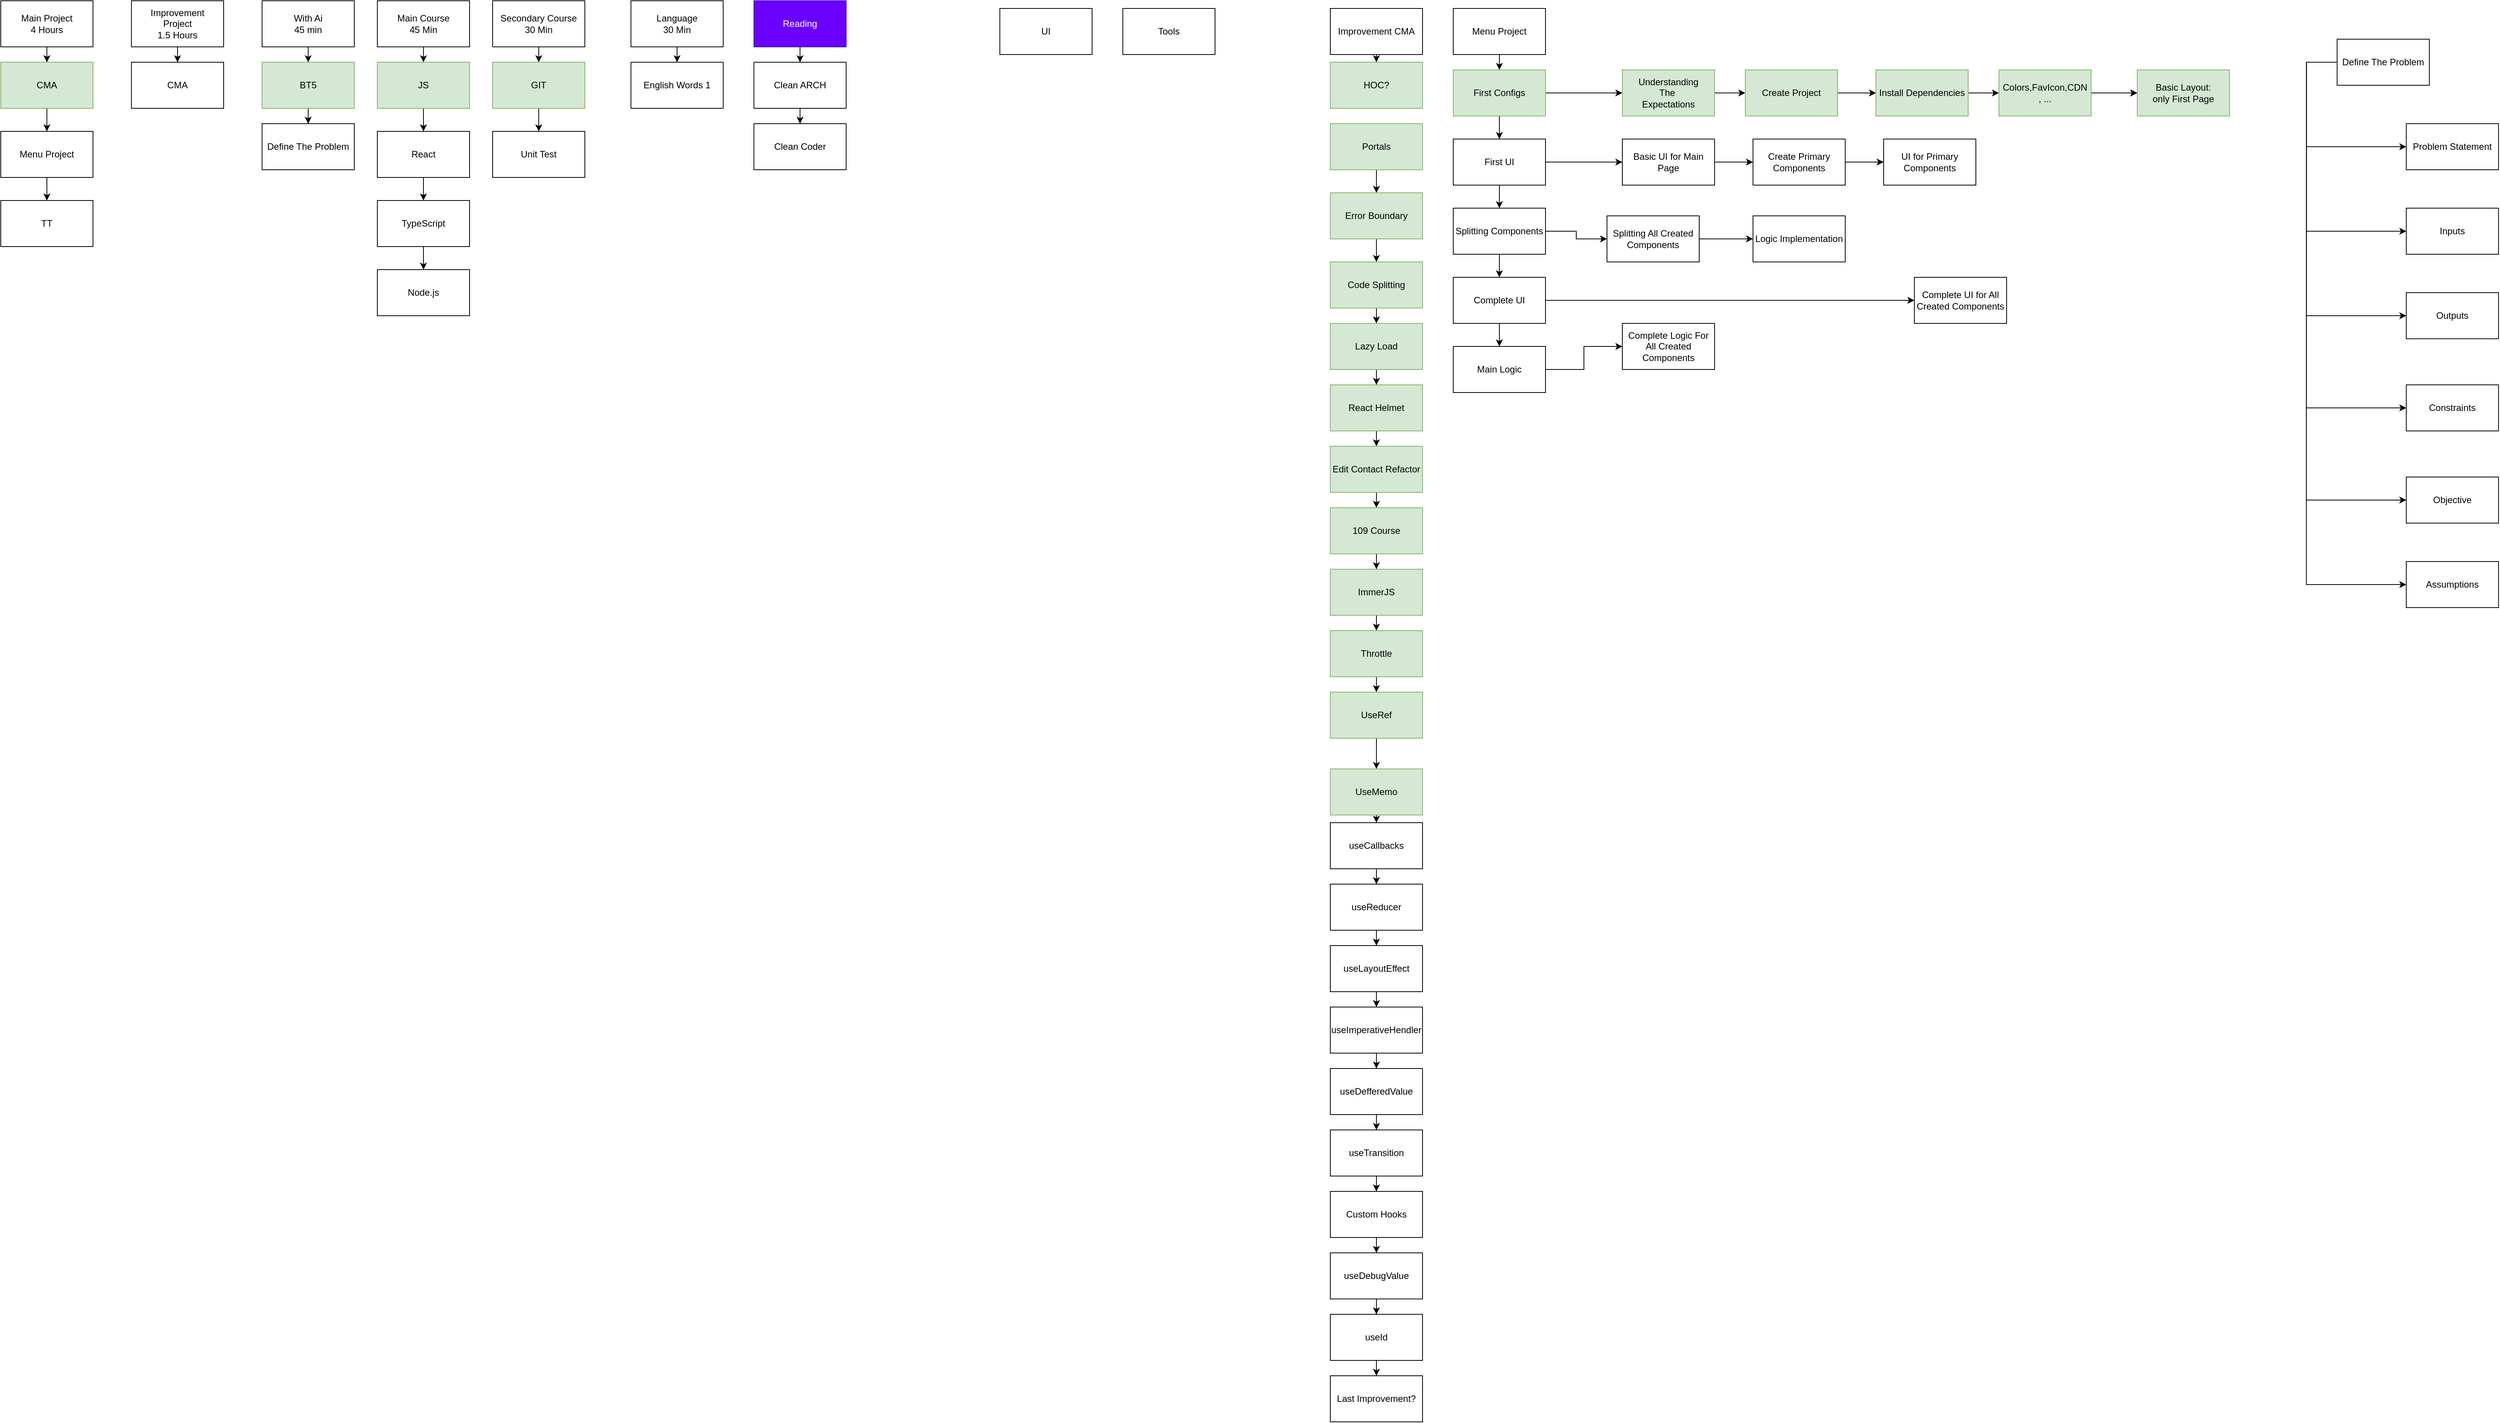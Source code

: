 <mxfile version="24.6.2" type="github">
  <diagram name="Page-1" id="LG2aejodbbx1wu4bJTzq">
    <mxGraphModel dx="1925" dy="521" grid="1" gridSize="10" guides="1" tooltips="1" connect="1" arrows="1" fold="1" page="1" pageScale="1" pageWidth="850" pageHeight="1100" math="0" shadow="0">
      <root>
        <mxCell id="0" />
        <mxCell id="1" parent="0" />
        <mxCell id="z8JezbtAQ2rlnTOmX2S_-20" style="edgeStyle=orthogonalEdgeStyle;rounded=0;orthogonalLoop=1;jettySize=auto;html=1;" parent="1" source="z8JezbtAQ2rlnTOmX2S_-1" target="z8JezbtAQ2rlnTOmX2S_-21" edge="1">
          <mxGeometry relative="1" as="geometry">
            <mxPoint x="-100" y="120" as="targetPoint" />
          </mxGeometry>
        </mxCell>
        <mxCell id="z8JezbtAQ2rlnTOmX2S_-1" value="Secondary Course&lt;div&gt;30 Min&lt;/div&gt;" style="rounded=0;whiteSpace=wrap;html=1;" parent="1" vertex="1">
          <mxGeometry x="-160" y="40" width="120" height="60" as="geometry" />
        </mxCell>
        <mxCell id="z8JezbtAQ2rlnTOmX2S_-16" style="edgeStyle=orthogonalEdgeStyle;rounded=0;orthogonalLoop=1;jettySize=auto;html=1;" parent="1" source="z8JezbtAQ2rlnTOmX2S_-2" target="z8JezbtAQ2rlnTOmX2S_-17" edge="1">
          <mxGeometry relative="1" as="geometry">
            <mxPoint x="-740" y="130" as="targetPoint" />
          </mxGeometry>
        </mxCell>
        <mxCell id="z8JezbtAQ2rlnTOmX2S_-2" value="Main Project&lt;div&gt;4 Hours&lt;/div&gt;" style="rounded=0;whiteSpace=wrap;html=1;" parent="1" vertex="1">
          <mxGeometry x="-800" y="40" width="120" height="60" as="geometry" />
        </mxCell>
        <mxCell id="z8JezbtAQ2rlnTOmX2S_-10" style="edgeStyle=orthogonalEdgeStyle;rounded=0;orthogonalLoop=1;jettySize=auto;html=1;" parent="1" source="z8JezbtAQ2rlnTOmX2S_-3" target="z8JezbtAQ2rlnTOmX2S_-11" edge="1">
          <mxGeometry relative="1" as="geometry">
            <mxPoint x="-250" y="130" as="targetPoint" />
          </mxGeometry>
        </mxCell>
        <mxCell id="z8JezbtAQ2rlnTOmX2S_-3" value="Main Course&lt;div&gt;45 Min&lt;/div&gt;" style="rounded=0;whiteSpace=wrap;html=1;" parent="1" vertex="1">
          <mxGeometry x="-310" y="40" width="120" height="60" as="geometry" />
        </mxCell>
        <mxCell id="z8JezbtAQ2rlnTOmX2S_-24" style="edgeStyle=orthogonalEdgeStyle;rounded=0;orthogonalLoop=1;jettySize=auto;html=1;" parent="1" source="z8JezbtAQ2rlnTOmX2S_-4" target="z8JezbtAQ2rlnTOmX2S_-25" edge="1">
          <mxGeometry relative="1" as="geometry">
            <mxPoint x="-570" y="130" as="targetPoint" />
          </mxGeometry>
        </mxCell>
        <mxCell id="z8JezbtAQ2rlnTOmX2S_-4" value="Improvement&lt;div&gt;Project&lt;/div&gt;&lt;div&gt;1.5 Hours&lt;/div&gt;" style="rounded=0;whiteSpace=wrap;html=1;" parent="1" vertex="1">
          <mxGeometry x="-630" y="40" width="120" height="60" as="geometry" />
        </mxCell>
        <mxCell id="z8JezbtAQ2rlnTOmX2S_-5" value="UI" style="rounded=0;whiteSpace=wrap;html=1;" parent="1" vertex="1">
          <mxGeometry x="500" y="50" width="120" height="60" as="geometry" />
        </mxCell>
        <mxCell id="z8JezbtAQ2rlnTOmX2S_-6" value="Tools" style="rounded=0;whiteSpace=wrap;html=1;" parent="1" vertex="1">
          <mxGeometry x="660" y="50" width="120" height="60" as="geometry" />
        </mxCell>
        <mxCell id="z8JezbtAQ2rlnTOmX2S_-30" style="edgeStyle=orthogonalEdgeStyle;rounded=0;orthogonalLoop=1;jettySize=auto;html=1;" parent="1" source="z8JezbtAQ2rlnTOmX2S_-7" target="z8JezbtAQ2rlnTOmX2S_-31" edge="1">
          <mxGeometry relative="1" as="geometry">
            <mxPoint x="-400" y="130" as="targetPoint" />
          </mxGeometry>
        </mxCell>
        <mxCell id="z8JezbtAQ2rlnTOmX2S_-7" value="With Ai&lt;div&gt;45 min&lt;/div&gt;" style="rounded=0;whiteSpace=wrap;html=1;" parent="1" vertex="1">
          <mxGeometry x="-460" y="40" width="120" height="60" as="geometry" />
        </mxCell>
        <mxCell id="z8JezbtAQ2rlnTOmX2S_-26" style="edgeStyle=orthogonalEdgeStyle;rounded=0;orthogonalLoop=1;jettySize=auto;html=1;" parent="1" source="z8JezbtAQ2rlnTOmX2S_-8" target="z8JezbtAQ2rlnTOmX2S_-27" edge="1">
          <mxGeometry relative="1" as="geometry">
            <mxPoint x="240" y="130" as="targetPoint" />
          </mxGeometry>
        </mxCell>
        <mxCell id="z8JezbtAQ2rlnTOmX2S_-8" value="Reading" style="rounded=0;whiteSpace=wrap;html=1;fillColor=#6a00ff;fontColor=#ffffff;strokeColor=#3700CC;" parent="1" vertex="1">
          <mxGeometry x="180" y="40" width="120" height="60" as="geometry" />
        </mxCell>
        <mxCell id="z8JezbtAQ2rlnTOmX2S_-28" style="edgeStyle=orthogonalEdgeStyle;rounded=0;orthogonalLoop=1;jettySize=auto;html=1;" parent="1" source="z8JezbtAQ2rlnTOmX2S_-9" target="z8JezbtAQ2rlnTOmX2S_-29" edge="1">
          <mxGeometry relative="1" as="geometry">
            <mxPoint x="80" y="130" as="targetPoint" />
          </mxGeometry>
        </mxCell>
        <mxCell id="z8JezbtAQ2rlnTOmX2S_-9" value="Language&lt;div&gt;30 Min&lt;/div&gt;" style="rounded=0;whiteSpace=wrap;html=1;" parent="1" vertex="1">
          <mxGeometry x="20" y="40" width="120" height="60" as="geometry" />
        </mxCell>
        <mxCell id="z8JezbtAQ2rlnTOmX2S_-14" style="edgeStyle=orthogonalEdgeStyle;rounded=0;orthogonalLoop=1;jettySize=auto;html=1;" parent="1" source="z8JezbtAQ2rlnTOmX2S_-11" target="z8JezbtAQ2rlnTOmX2S_-15" edge="1">
          <mxGeometry relative="1" as="geometry">
            <mxPoint x="-250" y="220" as="targetPoint" />
          </mxGeometry>
        </mxCell>
        <mxCell id="z8JezbtAQ2rlnTOmX2S_-11" value="JS" style="rounded=0;whiteSpace=wrap;html=1;fillColor=#d5e8d4;strokeColor=#82b366;" parent="1" vertex="1">
          <mxGeometry x="-310" y="120" width="120" height="60" as="geometry" />
        </mxCell>
        <mxCell id="KyUrAidOEwDMEyV5-HBK-1" style="edgeStyle=orthogonalEdgeStyle;rounded=0;orthogonalLoop=1;jettySize=auto;html=1;" parent="1" source="z8JezbtAQ2rlnTOmX2S_-15" target="KyUrAidOEwDMEyV5-HBK-2" edge="1">
          <mxGeometry relative="1" as="geometry">
            <mxPoint x="-250" y="300" as="targetPoint" />
          </mxGeometry>
        </mxCell>
        <mxCell id="z8JezbtAQ2rlnTOmX2S_-15" value="React" style="rounded=0;whiteSpace=wrap;html=1;" parent="1" vertex="1">
          <mxGeometry x="-310" y="210" width="120" height="60" as="geometry" />
        </mxCell>
        <mxCell id="z8JezbtAQ2rlnTOmX2S_-18" style="edgeStyle=orthogonalEdgeStyle;rounded=0;orthogonalLoop=1;jettySize=auto;html=1;" parent="1" source="z8JezbtAQ2rlnTOmX2S_-17" target="z8JezbtAQ2rlnTOmX2S_-19" edge="1">
          <mxGeometry relative="1" as="geometry">
            <mxPoint x="-740" y="210" as="targetPoint" />
          </mxGeometry>
        </mxCell>
        <mxCell id="z8JezbtAQ2rlnTOmX2S_-17" value="CMA" style="rounded=0;whiteSpace=wrap;html=1;fillColor=#d5e8d4;strokeColor=#82b366;" parent="1" vertex="1">
          <mxGeometry x="-800" y="120" width="120" height="60" as="geometry" />
        </mxCell>
        <mxCell id="z8JezbtAQ2rlnTOmX2S_-36" style="edgeStyle=orthogonalEdgeStyle;rounded=0;orthogonalLoop=1;jettySize=auto;html=1;" parent="1" source="z8JezbtAQ2rlnTOmX2S_-19" target="z8JezbtAQ2rlnTOmX2S_-37" edge="1">
          <mxGeometry relative="1" as="geometry">
            <mxPoint x="-740" y="310" as="targetPoint" />
          </mxGeometry>
        </mxCell>
        <mxCell id="z8JezbtAQ2rlnTOmX2S_-19" value="Menu Project" style="rounded=0;whiteSpace=wrap;html=1;" parent="1" vertex="1">
          <mxGeometry x="-800" y="210" width="120" height="60" as="geometry" />
        </mxCell>
        <mxCell id="z8JezbtAQ2rlnTOmX2S_-22" style="edgeStyle=orthogonalEdgeStyle;rounded=0;orthogonalLoop=1;jettySize=auto;html=1;" parent="1" source="z8JezbtAQ2rlnTOmX2S_-21" target="z8JezbtAQ2rlnTOmX2S_-23" edge="1">
          <mxGeometry relative="1" as="geometry">
            <mxPoint x="-100" y="210" as="targetPoint" />
          </mxGeometry>
        </mxCell>
        <mxCell id="z8JezbtAQ2rlnTOmX2S_-21" value="GIT" style="rounded=0;whiteSpace=wrap;html=1;fillColor=#d5e8d4;strokeColor=#82b366;" parent="1" vertex="1">
          <mxGeometry x="-160" y="120" width="120" height="60" as="geometry" />
        </mxCell>
        <mxCell id="z8JezbtAQ2rlnTOmX2S_-23" value="Unit Test" style="rounded=0;whiteSpace=wrap;html=1;" parent="1" vertex="1">
          <mxGeometry x="-160" y="210" width="120" height="60" as="geometry" />
        </mxCell>
        <mxCell id="z8JezbtAQ2rlnTOmX2S_-25" value="CMA" style="rounded=0;whiteSpace=wrap;html=1;" parent="1" vertex="1">
          <mxGeometry x="-630" y="120" width="120" height="60" as="geometry" />
        </mxCell>
        <mxCell id="z8JezbtAQ2rlnTOmX2S_-34" style="edgeStyle=orthogonalEdgeStyle;rounded=0;orthogonalLoop=1;jettySize=auto;html=1;" parent="1" source="z8JezbtAQ2rlnTOmX2S_-27" target="z8JezbtAQ2rlnTOmX2S_-35" edge="1">
          <mxGeometry relative="1" as="geometry">
            <mxPoint x="240" y="210" as="targetPoint" />
          </mxGeometry>
        </mxCell>
        <mxCell id="z8JezbtAQ2rlnTOmX2S_-27" value="Clean ARCH" style="rounded=0;whiteSpace=wrap;html=1;" parent="1" vertex="1">
          <mxGeometry x="180" y="120" width="120" height="60" as="geometry" />
        </mxCell>
        <mxCell id="z8JezbtAQ2rlnTOmX2S_-29" value="English Words 1" style="rounded=0;whiteSpace=wrap;html=1;" parent="1" vertex="1">
          <mxGeometry x="20" y="120" width="120" height="60" as="geometry" />
        </mxCell>
        <mxCell id="z8JezbtAQ2rlnTOmX2S_-32" style="edgeStyle=orthogonalEdgeStyle;rounded=0;orthogonalLoop=1;jettySize=auto;html=1;" parent="1" source="z8JezbtAQ2rlnTOmX2S_-31" target="z8JezbtAQ2rlnTOmX2S_-33" edge="1">
          <mxGeometry relative="1" as="geometry">
            <mxPoint x="-400" y="210" as="targetPoint" />
          </mxGeometry>
        </mxCell>
        <mxCell id="z8JezbtAQ2rlnTOmX2S_-31" value="BT5" style="rounded=0;whiteSpace=wrap;html=1;fillColor=#d5e8d4;strokeColor=#82b366;" parent="1" vertex="1">
          <mxGeometry x="-460" y="120" width="120" height="60" as="geometry" />
        </mxCell>
        <mxCell id="z8JezbtAQ2rlnTOmX2S_-33" value="Define The Problem" style="rounded=0;whiteSpace=wrap;html=1;" parent="1" vertex="1">
          <mxGeometry x="-460" y="200" width="120" height="60" as="geometry" />
        </mxCell>
        <mxCell id="z8JezbtAQ2rlnTOmX2S_-35" value="Clean Coder" style="rounded=0;whiteSpace=wrap;html=1;" parent="1" vertex="1">
          <mxGeometry x="180" y="200" width="120" height="60" as="geometry" />
        </mxCell>
        <mxCell id="z8JezbtAQ2rlnTOmX2S_-37" value="TT" style="rounded=0;whiteSpace=wrap;html=1;" parent="1" vertex="1">
          <mxGeometry x="-800" y="300" width="120" height="60" as="geometry" />
        </mxCell>
        <mxCell id="KyUrAidOEwDMEyV5-HBK-3" style="edgeStyle=orthogonalEdgeStyle;rounded=0;orthogonalLoop=1;jettySize=auto;html=1;" parent="1" source="KyUrAidOEwDMEyV5-HBK-2" target="KyUrAidOEwDMEyV5-HBK-4" edge="1">
          <mxGeometry relative="1" as="geometry">
            <mxPoint x="-250" y="400" as="targetPoint" />
          </mxGeometry>
        </mxCell>
        <mxCell id="KyUrAidOEwDMEyV5-HBK-2" value="TypeScript" style="rounded=0;whiteSpace=wrap;html=1;" parent="1" vertex="1">
          <mxGeometry x="-310" y="300" width="120" height="60" as="geometry" />
        </mxCell>
        <mxCell id="KyUrAidOEwDMEyV5-HBK-4" value="Node.js" style="rounded=0;whiteSpace=wrap;html=1;" parent="1" vertex="1">
          <mxGeometry x="-310" y="390" width="120" height="60" as="geometry" />
        </mxCell>
        <mxCell id="KyUrAidOEwDMEyV5-HBK-6" style="edgeStyle=orthogonalEdgeStyle;rounded=0;orthogonalLoop=1;jettySize=auto;html=1;" parent="1" source="KyUrAidOEwDMEyV5-HBK-5" target="KyUrAidOEwDMEyV5-HBK-7" edge="1">
          <mxGeometry relative="1" as="geometry">
            <mxPoint x="990" y="150" as="targetPoint" />
          </mxGeometry>
        </mxCell>
        <mxCell id="KyUrAidOEwDMEyV5-HBK-5" value="Improvement CMA" style="rounded=0;whiteSpace=wrap;html=1;" parent="1" vertex="1">
          <mxGeometry x="930" y="50" width="120" height="60" as="geometry" />
        </mxCell>
        <mxCell id="KyUrAidOEwDMEyV5-HBK-7" value="HOC?" style="rounded=0;whiteSpace=wrap;html=1;fillColor=#d5e8d4;strokeColor=#82b366;" parent="1" vertex="1">
          <mxGeometry x="930" y="120" width="120" height="60" as="geometry" />
        </mxCell>
        <mxCell id="KyUrAidOEwDMEyV5-HBK-9" style="edgeStyle=orthogonalEdgeStyle;rounded=0;orthogonalLoop=1;jettySize=auto;html=1;" parent="1" source="KyUrAidOEwDMEyV5-HBK-8" target="KyUrAidOEwDMEyV5-HBK-10" edge="1">
          <mxGeometry relative="1" as="geometry">
            <mxPoint x="990" y="290" as="targetPoint" />
          </mxGeometry>
        </mxCell>
        <mxCell id="KyUrAidOEwDMEyV5-HBK-8" value="Portals" style="rounded=0;whiteSpace=wrap;html=1;fillColor=#d5e8d4;strokeColor=#82b366;" parent="1" vertex="1">
          <mxGeometry x="930" y="200" width="120" height="60" as="geometry" />
        </mxCell>
        <mxCell id="KyUrAidOEwDMEyV5-HBK-11" style="edgeStyle=orthogonalEdgeStyle;rounded=0;orthogonalLoop=1;jettySize=auto;html=1;" parent="1" source="KyUrAidOEwDMEyV5-HBK-10" target="KyUrAidOEwDMEyV5-HBK-12" edge="1">
          <mxGeometry relative="1" as="geometry">
            <mxPoint x="990" y="380" as="targetPoint" />
          </mxGeometry>
        </mxCell>
        <mxCell id="KyUrAidOEwDMEyV5-HBK-10" value="Error Boundary" style="rounded=0;whiteSpace=wrap;html=1;fillColor=#d5e8d4;strokeColor=#82b366;" parent="1" vertex="1">
          <mxGeometry x="930" y="290" width="120" height="60" as="geometry" />
        </mxCell>
        <mxCell id="KyUrAidOEwDMEyV5-HBK-13" style="edgeStyle=orthogonalEdgeStyle;rounded=0;orthogonalLoop=1;jettySize=auto;html=1;" parent="1" source="KyUrAidOEwDMEyV5-HBK-12" target="KyUrAidOEwDMEyV5-HBK-14" edge="1">
          <mxGeometry relative="1" as="geometry">
            <mxPoint x="990" y="470" as="targetPoint" />
          </mxGeometry>
        </mxCell>
        <mxCell id="KyUrAidOEwDMEyV5-HBK-12" value="Code Splitting" style="rounded=0;whiteSpace=wrap;html=1;fillColor=#d5e8d4;strokeColor=#82b366;" parent="1" vertex="1">
          <mxGeometry x="930" y="380" width="120" height="60" as="geometry" />
        </mxCell>
        <mxCell id="KyUrAidOEwDMEyV5-HBK-15" style="edgeStyle=orthogonalEdgeStyle;rounded=0;orthogonalLoop=1;jettySize=auto;html=1;" parent="1" source="KyUrAidOEwDMEyV5-HBK-14" target="KyUrAidOEwDMEyV5-HBK-16" edge="1">
          <mxGeometry relative="1" as="geometry">
            <mxPoint x="990" y="550" as="targetPoint" />
          </mxGeometry>
        </mxCell>
        <mxCell id="KyUrAidOEwDMEyV5-HBK-14" value="Lazy Load" style="rounded=0;whiteSpace=wrap;html=1;fillColor=#d5e8d4;strokeColor=#82b366;" parent="1" vertex="1">
          <mxGeometry x="930" y="460" width="120" height="60" as="geometry" />
        </mxCell>
        <mxCell id="KyUrAidOEwDMEyV5-HBK-17" style="edgeStyle=orthogonalEdgeStyle;rounded=0;orthogonalLoop=1;jettySize=auto;html=1;" parent="1" source="KyUrAidOEwDMEyV5-HBK-16" target="KyUrAidOEwDMEyV5-HBK-18" edge="1">
          <mxGeometry relative="1" as="geometry">
            <mxPoint x="990" y="630" as="targetPoint" />
          </mxGeometry>
        </mxCell>
        <mxCell id="KyUrAidOEwDMEyV5-HBK-16" value="React Helmet" style="rounded=0;whiteSpace=wrap;html=1;fillColor=#d5e8d4;strokeColor=#82b366;" parent="1" vertex="1">
          <mxGeometry x="930" y="540" width="120" height="60" as="geometry" />
        </mxCell>
        <mxCell id="KyUrAidOEwDMEyV5-HBK-19" style="edgeStyle=orthogonalEdgeStyle;rounded=0;orthogonalLoop=1;jettySize=auto;html=1;" parent="1" source="KyUrAidOEwDMEyV5-HBK-18" target="KyUrAidOEwDMEyV5-HBK-20" edge="1">
          <mxGeometry relative="1" as="geometry">
            <mxPoint x="990" y="710" as="targetPoint" />
          </mxGeometry>
        </mxCell>
        <mxCell id="KyUrAidOEwDMEyV5-HBK-18" value="Edit Contact Refactor" style="rounded=0;whiteSpace=wrap;html=1;fillColor=#d5e8d4;strokeColor=#82b366;" parent="1" vertex="1">
          <mxGeometry x="930" y="620" width="120" height="60" as="geometry" />
        </mxCell>
        <mxCell id="KyUrAidOEwDMEyV5-HBK-21" style="edgeStyle=orthogonalEdgeStyle;rounded=0;orthogonalLoop=1;jettySize=auto;html=1;" parent="1" source="KyUrAidOEwDMEyV5-HBK-20" target="KyUrAidOEwDMEyV5-HBK-22" edge="1">
          <mxGeometry relative="1" as="geometry">
            <mxPoint x="990" y="800" as="targetPoint" />
          </mxGeometry>
        </mxCell>
        <mxCell id="KyUrAidOEwDMEyV5-HBK-20" value="109 Course" style="rounded=0;whiteSpace=wrap;html=1;fillColor=#d5e8d4;strokeColor=#82b366;" parent="1" vertex="1">
          <mxGeometry x="930" y="700" width="120" height="60" as="geometry" />
        </mxCell>
        <mxCell id="KyUrAidOEwDMEyV5-HBK-23" style="edgeStyle=orthogonalEdgeStyle;rounded=0;orthogonalLoop=1;jettySize=auto;html=1;" parent="1" source="KyUrAidOEwDMEyV5-HBK-22" target="KyUrAidOEwDMEyV5-HBK-24" edge="1">
          <mxGeometry relative="1" as="geometry">
            <mxPoint x="990" y="870" as="targetPoint" />
          </mxGeometry>
        </mxCell>
        <mxCell id="KyUrAidOEwDMEyV5-HBK-22" value="ImmerJS" style="rounded=0;whiteSpace=wrap;html=1;fillColor=#d5e8d4;strokeColor=#82b366;" parent="1" vertex="1">
          <mxGeometry x="930" y="780" width="120" height="60" as="geometry" />
        </mxCell>
        <mxCell id="KyUrAidOEwDMEyV5-HBK-25" style="edgeStyle=orthogonalEdgeStyle;rounded=0;orthogonalLoop=1;jettySize=auto;html=1;" parent="1" source="KyUrAidOEwDMEyV5-HBK-24" target="KyUrAidOEwDMEyV5-HBK-26" edge="1">
          <mxGeometry relative="1" as="geometry">
            <mxPoint x="990" y="950" as="targetPoint" />
          </mxGeometry>
        </mxCell>
        <mxCell id="KyUrAidOEwDMEyV5-HBK-24" value="Throttle" style="rounded=0;whiteSpace=wrap;html=1;fillColor=#d5e8d4;strokeColor=#82b366;" parent="1" vertex="1">
          <mxGeometry x="930" y="860" width="120" height="60" as="geometry" />
        </mxCell>
        <mxCell id="KyUrAidOEwDMEyV5-HBK-27" style="edgeStyle=orthogonalEdgeStyle;rounded=0;orthogonalLoop=1;jettySize=auto;html=1;" parent="1" source="KyUrAidOEwDMEyV5-HBK-26" target="KyUrAidOEwDMEyV5-HBK-28" edge="1">
          <mxGeometry relative="1" as="geometry">
            <mxPoint x="990" y="1040" as="targetPoint" />
          </mxGeometry>
        </mxCell>
        <mxCell id="KyUrAidOEwDMEyV5-HBK-26" value="UseRef" style="rounded=0;whiteSpace=wrap;html=1;fillColor=#d5e8d4;strokeColor=#82b366;" parent="1" vertex="1">
          <mxGeometry x="930" y="940" width="120" height="60" as="geometry" />
        </mxCell>
        <mxCell id="KyUrAidOEwDMEyV5-HBK-29" style="edgeStyle=orthogonalEdgeStyle;rounded=0;orthogonalLoop=1;jettySize=auto;html=1;" parent="1" source="KyUrAidOEwDMEyV5-HBK-28" target="KyUrAidOEwDMEyV5-HBK-30" edge="1">
          <mxGeometry relative="1" as="geometry">
            <mxPoint x="990" y="1140" as="targetPoint" />
          </mxGeometry>
        </mxCell>
        <mxCell id="KyUrAidOEwDMEyV5-HBK-28" value="UseMemo" style="rounded=0;whiteSpace=wrap;html=1;fillColor=#d5e8d4;strokeColor=#82b366;" parent="1" vertex="1">
          <mxGeometry x="930" y="1040" width="120" height="60" as="geometry" />
        </mxCell>
        <mxCell id="KyUrAidOEwDMEyV5-HBK-31" style="edgeStyle=orthogonalEdgeStyle;rounded=0;orthogonalLoop=1;jettySize=auto;html=1;" parent="1" source="KyUrAidOEwDMEyV5-HBK-30" target="KyUrAidOEwDMEyV5-HBK-32" edge="1">
          <mxGeometry relative="1" as="geometry">
            <mxPoint x="990" y="1200" as="targetPoint" />
          </mxGeometry>
        </mxCell>
        <mxCell id="KyUrAidOEwDMEyV5-HBK-30" value="useCallbacks" style="rounded=0;whiteSpace=wrap;html=1;" parent="1" vertex="1">
          <mxGeometry x="930" y="1110" width="120" height="60" as="geometry" />
        </mxCell>
        <mxCell id="KyUrAidOEwDMEyV5-HBK-33" style="edgeStyle=orthogonalEdgeStyle;rounded=0;orthogonalLoop=1;jettySize=auto;html=1;" parent="1" source="KyUrAidOEwDMEyV5-HBK-32" target="KyUrAidOEwDMEyV5-HBK-34" edge="1">
          <mxGeometry relative="1" as="geometry">
            <mxPoint x="990" y="1280" as="targetPoint" />
          </mxGeometry>
        </mxCell>
        <mxCell id="KyUrAidOEwDMEyV5-HBK-32" value="useReducer" style="rounded=0;whiteSpace=wrap;html=1;" parent="1" vertex="1">
          <mxGeometry x="930" y="1190" width="120" height="60" as="geometry" />
        </mxCell>
        <mxCell id="KyUrAidOEwDMEyV5-HBK-35" style="edgeStyle=orthogonalEdgeStyle;rounded=0;orthogonalLoop=1;jettySize=auto;html=1;" parent="1" source="KyUrAidOEwDMEyV5-HBK-34" target="KyUrAidOEwDMEyV5-HBK-36" edge="1">
          <mxGeometry relative="1" as="geometry">
            <mxPoint x="990" y="1360" as="targetPoint" />
          </mxGeometry>
        </mxCell>
        <mxCell id="KyUrAidOEwDMEyV5-HBK-34" value="useLayoutEffect" style="rounded=0;whiteSpace=wrap;html=1;" parent="1" vertex="1">
          <mxGeometry x="930" y="1270" width="120" height="60" as="geometry" />
        </mxCell>
        <mxCell id="KyUrAidOEwDMEyV5-HBK-37" style="edgeStyle=orthogonalEdgeStyle;rounded=0;orthogonalLoop=1;jettySize=auto;html=1;" parent="1" source="KyUrAidOEwDMEyV5-HBK-36" target="KyUrAidOEwDMEyV5-HBK-38" edge="1">
          <mxGeometry relative="1" as="geometry">
            <mxPoint x="990" y="1450" as="targetPoint" />
          </mxGeometry>
        </mxCell>
        <mxCell id="KyUrAidOEwDMEyV5-HBK-36" value="useImperativeHendler" style="rounded=0;whiteSpace=wrap;html=1;" parent="1" vertex="1">
          <mxGeometry x="930" y="1350" width="120" height="60" as="geometry" />
        </mxCell>
        <mxCell id="KyUrAidOEwDMEyV5-HBK-39" style="edgeStyle=orthogonalEdgeStyle;rounded=0;orthogonalLoop=1;jettySize=auto;html=1;" parent="1" source="KyUrAidOEwDMEyV5-HBK-38" target="KyUrAidOEwDMEyV5-HBK-40" edge="1">
          <mxGeometry relative="1" as="geometry">
            <mxPoint x="990" y="1530" as="targetPoint" />
          </mxGeometry>
        </mxCell>
        <mxCell id="KyUrAidOEwDMEyV5-HBK-38" value="useDefferedValue" style="rounded=0;whiteSpace=wrap;html=1;" parent="1" vertex="1">
          <mxGeometry x="930" y="1430" width="120" height="60" as="geometry" />
        </mxCell>
        <mxCell id="KyUrAidOEwDMEyV5-HBK-41" style="edgeStyle=orthogonalEdgeStyle;rounded=0;orthogonalLoop=1;jettySize=auto;html=1;" parent="1" source="KyUrAidOEwDMEyV5-HBK-40" target="KyUrAidOEwDMEyV5-HBK-42" edge="1">
          <mxGeometry relative="1" as="geometry">
            <mxPoint x="990" y="1600" as="targetPoint" />
          </mxGeometry>
        </mxCell>
        <mxCell id="KyUrAidOEwDMEyV5-HBK-40" value="useTransition" style="rounded=0;whiteSpace=wrap;html=1;" parent="1" vertex="1">
          <mxGeometry x="930" y="1510" width="120" height="60" as="geometry" />
        </mxCell>
        <mxCell id="KyUrAidOEwDMEyV5-HBK-43" style="edgeStyle=orthogonalEdgeStyle;rounded=0;orthogonalLoop=1;jettySize=auto;html=1;" parent="1" source="KyUrAidOEwDMEyV5-HBK-42" target="KyUrAidOEwDMEyV5-HBK-44" edge="1">
          <mxGeometry relative="1" as="geometry">
            <mxPoint x="990" y="1680" as="targetPoint" />
          </mxGeometry>
        </mxCell>
        <mxCell id="KyUrAidOEwDMEyV5-HBK-42" value="Custom Hooks" style="rounded=0;whiteSpace=wrap;html=1;" parent="1" vertex="1">
          <mxGeometry x="930" y="1590" width="120" height="60" as="geometry" />
        </mxCell>
        <mxCell id="KyUrAidOEwDMEyV5-HBK-45" style="edgeStyle=orthogonalEdgeStyle;rounded=0;orthogonalLoop=1;jettySize=auto;html=1;" parent="1" source="KyUrAidOEwDMEyV5-HBK-44" target="KyUrAidOEwDMEyV5-HBK-46" edge="1">
          <mxGeometry relative="1" as="geometry">
            <mxPoint x="990" y="1760" as="targetPoint" />
          </mxGeometry>
        </mxCell>
        <mxCell id="KyUrAidOEwDMEyV5-HBK-44" value="useDebugValue" style="rounded=0;whiteSpace=wrap;html=1;" parent="1" vertex="1">
          <mxGeometry x="930" y="1670" width="120" height="60" as="geometry" />
        </mxCell>
        <mxCell id="KyUrAidOEwDMEyV5-HBK-47" style="edgeStyle=orthogonalEdgeStyle;rounded=0;orthogonalLoop=1;jettySize=auto;html=1;" parent="1" source="KyUrAidOEwDMEyV5-HBK-46" target="KyUrAidOEwDMEyV5-HBK-48" edge="1">
          <mxGeometry relative="1" as="geometry">
            <mxPoint x="990" y="1840" as="targetPoint" />
          </mxGeometry>
        </mxCell>
        <mxCell id="KyUrAidOEwDMEyV5-HBK-46" value="useId" style="rounded=0;whiteSpace=wrap;html=1;" parent="1" vertex="1">
          <mxGeometry x="930" y="1750" width="120" height="60" as="geometry" />
        </mxCell>
        <mxCell id="KyUrAidOEwDMEyV5-HBK-48" value="Last Improvement?" style="rounded=0;whiteSpace=wrap;html=1;" parent="1" vertex="1">
          <mxGeometry x="930" y="1830" width="120" height="60" as="geometry" />
        </mxCell>
        <mxCell id="1rR0AmQa-GO-KA3AiBFW-1" style="edgeStyle=orthogonalEdgeStyle;rounded=0;orthogonalLoop=1;jettySize=auto;html=1;" parent="1" source="tOQx_NZllLaw5V6chD3Z-1" target="1rR0AmQa-GO-KA3AiBFW-2" edge="1">
          <mxGeometry relative="1" as="geometry">
            <mxPoint x="1150" y="140" as="targetPoint" />
          </mxGeometry>
        </mxCell>
        <mxCell id="tOQx_NZllLaw5V6chD3Z-1" value="Menu Project" style="rounded=0;whiteSpace=wrap;html=1;" parent="1" vertex="1">
          <mxGeometry x="1090" y="50" width="120" height="60" as="geometry" />
        </mxCell>
        <mxCell id="1rR0AmQa-GO-KA3AiBFW-3" style="edgeStyle=orthogonalEdgeStyle;rounded=0;orthogonalLoop=1;jettySize=auto;html=1;" parent="1" source="1rR0AmQa-GO-KA3AiBFW-2" target="1rR0AmQa-GO-KA3AiBFW-4" edge="1">
          <mxGeometry relative="1" as="geometry">
            <mxPoint x="1150" y="220" as="targetPoint" />
          </mxGeometry>
        </mxCell>
        <mxCell id="1rR0AmQa-GO-KA3AiBFW-11" style="edgeStyle=orthogonalEdgeStyle;rounded=0;orthogonalLoop=1;jettySize=auto;html=1;" parent="1" source="1rR0AmQa-GO-KA3AiBFW-2" target="1rR0AmQa-GO-KA3AiBFW-12" edge="1">
          <mxGeometry relative="1" as="geometry">
            <mxPoint x="1360" y="160" as="targetPoint" />
          </mxGeometry>
        </mxCell>
        <mxCell id="1rR0AmQa-GO-KA3AiBFW-2" value="First Configs" style="rounded=0;whiteSpace=wrap;html=1;fillColor=#d5e8d4;strokeColor=#82b366;" parent="1" vertex="1">
          <mxGeometry x="1090" y="130" width="120" height="60" as="geometry" />
        </mxCell>
        <mxCell id="1rR0AmQa-GO-KA3AiBFW-5" style="edgeStyle=orthogonalEdgeStyle;rounded=0;orthogonalLoop=1;jettySize=auto;html=1;" parent="1" source="1rR0AmQa-GO-KA3AiBFW-4" target="1rR0AmQa-GO-KA3AiBFW-6" edge="1">
          <mxGeometry relative="1" as="geometry">
            <mxPoint x="1150" y="320" as="targetPoint" />
          </mxGeometry>
        </mxCell>
        <mxCell id="1rR0AmQa-GO-KA3AiBFW-29" style="edgeStyle=orthogonalEdgeStyle;rounded=0;orthogonalLoop=1;jettySize=auto;html=1;" parent="1" source="1rR0AmQa-GO-KA3AiBFW-4" target="1rR0AmQa-GO-KA3AiBFW-17" edge="1">
          <mxGeometry relative="1" as="geometry" />
        </mxCell>
        <mxCell id="1rR0AmQa-GO-KA3AiBFW-4" value="First UI" style="rounded=0;whiteSpace=wrap;html=1;" parent="1" vertex="1">
          <mxGeometry x="1090" y="220" width="120" height="60" as="geometry" />
        </mxCell>
        <mxCell id="1rR0AmQa-GO-KA3AiBFW-7" style="edgeStyle=orthogonalEdgeStyle;rounded=0;orthogonalLoop=1;jettySize=auto;html=1;" parent="1" source="1rR0AmQa-GO-KA3AiBFW-6" target="1rR0AmQa-GO-KA3AiBFW-8" edge="1">
          <mxGeometry relative="1" as="geometry">
            <mxPoint x="1150" y="410" as="targetPoint" />
          </mxGeometry>
        </mxCell>
        <mxCell id="1rR0AmQa-GO-KA3AiBFW-64" style="edgeStyle=orthogonalEdgeStyle;rounded=0;orthogonalLoop=1;jettySize=auto;html=1;" parent="1" source="1rR0AmQa-GO-KA3AiBFW-6" target="1rR0AmQa-GO-KA3AiBFW-33" edge="1">
          <mxGeometry relative="1" as="geometry" />
        </mxCell>
        <mxCell id="1rR0AmQa-GO-KA3AiBFW-6" value="Splitting Components" style="rounded=0;whiteSpace=wrap;html=1;" parent="1" vertex="1">
          <mxGeometry x="1090" y="310" width="120" height="60" as="geometry" />
        </mxCell>
        <mxCell id="1rR0AmQa-GO-KA3AiBFW-9" style="edgeStyle=orthogonalEdgeStyle;rounded=0;orthogonalLoop=1;jettySize=auto;html=1;" parent="1" source="1rR0AmQa-GO-KA3AiBFW-8" target="1rR0AmQa-GO-KA3AiBFW-10" edge="1">
          <mxGeometry relative="1" as="geometry">
            <mxPoint x="1150" y="490" as="targetPoint" />
          </mxGeometry>
        </mxCell>
        <mxCell id="1rR0AmQa-GO-KA3AiBFW-66" style="edgeStyle=orthogonalEdgeStyle;rounded=0;orthogonalLoop=1;jettySize=auto;html=1;" parent="1" source="1rR0AmQa-GO-KA3AiBFW-8" target="1rR0AmQa-GO-KA3AiBFW-67" edge="1">
          <mxGeometry relative="1" as="geometry">
            <mxPoint x="1320" y="430" as="targetPoint" />
          </mxGeometry>
        </mxCell>
        <mxCell id="1rR0AmQa-GO-KA3AiBFW-8" value="Complete UI" style="rounded=0;whiteSpace=wrap;html=1;" parent="1" vertex="1">
          <mxGeometry x="1090" y="400" width="120" height="60" as="geometry" />
        </mxCell>
        <mxCell id="1rR0AmQa-GO-KA3AiBFW-68" style="edgeStyle=orthogonalEdgeStyle;rounded=0;orthogonalLoop=1;jettySize=auto;html=1;" parent="1" source="1rR0AmQa-GO-KA3AiBFW-10" target="1rR0AmQa-GO-KA3AiBFW-69" edge="1">
          <mxGeometry relative="1" as="geometry">
            <mxPoint x="1290" y="520" as="targetPoint" />
          </mxGeometry>
        </mxCell>
        <mxCell id="1rR0AmQa-GO-KA3AiBFW-10" value="Main Logic" style="rounded=0;whiteSpace=wrap;html=1;" parent="1" vertex="1">
          <mxGeometry x="1090" y="490" width="120" height="60" as="geometry" />
        </mxCell>
        <mxCell id="1rR0AmQa-GO-KA3AiBFW-20" style="edgeStyle=orthogonalEdgeStyle;rounded=0;orthogonalLoop=1;jettySize=auto;html=1;" parent="1" source="1rR0AmQa-GO-KA3AiBFW-12" edge="1">
          <mxGeometry relative="1" as="geometry">
            <mxPoint x="1470" y="160" as="targetPoint" />
          </mxGeometry>
        </mxCell>
        <mxCell id="1rR0AmQa-GO-KA3AiBFW-12" value="Understanding&lt;div&gt;The&amp;nbsp;&lt;/div&gt;&lt;div&gt;Expectations&lt;/div&gt;" style="rounded=0;whiteSpace=wrap;html=1;fillColor=#d5e8d4;strokeColor=#82b366;" parent="1" vertex="1">
          <mxGeometry x="1310" y="130" width="120" height="60" as="geometry" />
        </mxCell>
        <mxCell id="1rR0AmQa-GO-KA3AiBFW-13" value="UI for Primary Components" style="rounded=0;whiteSpace=wrap;html=1;" parent="1" vertex="1">
          <mxGeometry x="1650" y="220" width="120" height="60" as="geometry" />
        </mxCell>
        <mxCell id="1rR0AmQa-GO-KA3AiBFW-14" value="Basic Layout:&lt;div&gt;only First Page&lt;/div&gt;" style="rounded=0;whiteSpace=wrap;html=1;fillColor=#d5e8d4;strokeColor=#82b366;" parent="1" vertex="1">
          <mxGeometry x="1980" y="130" width="120" height="60" as="geometry" />
        </mxCell>
        <mxCell id="1rR0AmQa-GO-KA3AiBFW-31" style="edgeStyle=orthogonalEdgeStyle;rounded=0;orthogonalLoop=1;jettySize=auto;html=1;" parent="1" source="1rR0AmQa-GO-KA3AiBFW-15" target="1rR0AmQa-GO-KA3AiBFW-13" edge="1">
          <mxGeometry relative="1" as="geometry" />
        </mxCell>
        <mxCell id="1rR0AmQa-GO-KA3AiBFW-15" value="Create Primary Components" style="rounded=0;whiteSpace=wrap;html=1;" parent="1" vertex="1">
          <mxGeometry x="1480" y="220" width="120" height="60" as="geometry" />
        </mxCell>
        <mxCell id="1rR0AmQa-GO-KA3AiBFW-25" value="" style="edgeStyle=orthogonalEdgeStyle;rounded=0;orthogonalLoop=1;jettySize=auto;html=1;" parent="1" source="1rR0AmQa-GO-KA3AiBFW-16" target="1rR0AmQa-GO-KA3AiBFW-14" edge="1">
          <mxGeometry relative="1" as="geometry" />
        </mxCell>
        <mxCell id="1rR0AmQa-GO-KA3AiBFW-26" style="edgeStyle=orthogonalEdgeStyle;rounded=0;orthogonalLoop=1;jettySize=auto;html=1;" parent="1" source="1rR0AmQa-GO-KA3AiBFW-16" target="1rR0AmQa-GO-KA3AiBFW-14" edge="1">
          <mxGeometry relative="1" as="geometry" />
        </mxCell>
        <mxCell id="1rR0AmQa-GO-KA3AiBFW-16" value="Colors,FavIcon,CDN&lt;div&gt;, ...&lt;/div&gt;" style="rounded=0;whiteSpace=wrap;html=1;fillColor=#d5e8d4;strokeColor=#82b366;" parent="1" vertex="1">
          <mxGeometry x="1800" y="130" width="120" height="60" as="geometry" />
        </mxCell>
        <mxCell id="1rR0AmQa-GO-KA3AiBFW-30" style="edgeStyle=orthogonalEdgeStyle;rounded=0;orthogonalLoop=1;jettySize=auto;html=1;entryX=0;entryY=0.5;entryDx=0;entryDy=0;" parent="1" source="1rR0AmQa-GO-KA3AiBFW-17" target="1rR0AmQa-GO-KA3AiBFW-15" edge="1">
          <mxGeometry relative="1" as="geometry" />
        </mxCell>
        <mxCell id="1rR0AmQa-GO-KA3AiBFW-17" value="Basic UI for Main Page" style="rounded=0;whiteSpace=wrap;html=1;" parent="1" vertex="1">
          <mxGeometry x="1310" y="220" width="120" height="60" as="geometry" />
        </mxCell>
        <mxCell id="1rR0AmQa-GO-KA3AiBFW-22" style="edgeStyle=orthogonalEdgeStyle;rounded=0;orthogonalLoop=1;jettySize=auto;html=1;entryX=0;entryY=0.5;entryDx=0;entryDy=0;" parent="1" source="1rR0AmQa-GO-KA3AiBFW-18" target="1rR0AmQa-GO-KA3AiBFW-16" edge="1">
          <mxGeometry relative="1" as="geometry" />
        </mxCell>
        <mxCell id="1rR0AmQa-GO-KA3AiBFW-18" value="Install Dependencies" style="rounded=0;whiteSpace=wrap;html=1;fillColor=#d5e8d4;strokeColor=#82b366;" parent="1" vertex="1">
          <mxGeometry x="1640" y="130" width="120" height="60" as="geometry" />
        </mxCell>
        <mxCell id="1rR0AmQa-GO-KA3AiBFW-21" style="edgeStyle=orthogonalEdgeStyle;rounded=0;orthogonalLoop=1;jettySize=auto;html=1;" parent="1" source="1rR0AmQa-GO-KA3AiBFW-19" target="1rR0AmQa-GO-KA3AiBFW-18" edge="1">
          <mxGeometry relative="1" as="geometry" />
        </mxCell>
        <mxCell id="1rR0AmQa-GO-KA3AiBFW-19" value="Create Project" style="rounded=0;whiteSpace=wrap;html=1;fillColor=#d5e8d4;strokeColor=#82b366;" parent="1" vertex="1">
          <mxGeometry x="1470" y="130" width="120" height="60" as="geometry" />
        </mxCell>
        <mxCell id="1rR0AmQa-GO-KA3AiBFW-65" style="edgeStyle=orthogonalEdgeStyle;rounded=0;orthogonalLoop=1;jettySize=auto;html=1;entryX=0;entryY=0.5;entryDx=0;entryDy=0;" parent="1" source="1rR0AmQa-GO-KA3AiBFW-33" target="1rR0AmQa-GO-KA3AiBFW-61" edge="1">
          <mxGeometry relative="1" as="geometry" />
        </mxCell>
        <mxCell id="1rR0AmQa-GO-KA3AiBFW-33" value="Splitting All Created&lt;div&gt;Components&lt;/div&gt;" style="rounded=0;whiteSpace=wrap;html=1;" parent="1" vertex="1">
          <mxGeometry x="1290" y="320" width="120" height="60" as="geometry" />
        </mxCell>
        <mxCell id="1rR0AmQa-GO-KA3AiBFW-61" value="Logic Implementation" style="rounded=0;whiteSpace=wrap;html=1;" parent="1" vertex="1">
          <mxGeometry x="1480" y="320" width="120" height="60" as="geometry" />
        </mxCell>
        <mxCell id="1rR0AmQa-GO-KA3AiBFW-67" value="Complete UI for All Created Components" style="rounded=0;whiteSpace=wrap;html=1;" parent="1" vertex="1">
          <mxGeometry x="1690" y="400" width="120" height="60" as="geometry" />
        </mxCell>
        <mxCell id="1rR0AmQa-GO-KA3AiBFW-69" value="Complete Logic For All Created Components" style="rounded=0;whiteSpace=wrap;html=1;" parent="1" vertex="1">
          <mxGeometry x="1310" y="460" width="120" height="60" as="geometry" />
        </mxCell>
        <mxCell id="WAkmFwhDYBlKhz74opgl-1" style="edgeStyle=orthogonalEdgeStyle;rounded=0;orthogonalLoop=1;jettySize=auto;html=1;entryX=0;entryY=0.5;entryDx=0;entryDy=0;" edge="1" parent="1" source="WAkmFwhDYBlKhz74opgl-7" target="WAkmFwhDYBlKhz74opgl-8">
          <mxGeometry relative="1" as="geometry">
            <Array as="points">
              <mxPoint x="2200.06" y="120" />
              <mxPoint x="2200.06" y="230" />
            </Array>
          </mxGeometry>
        </mxCell>
        <mxCell id="WAkmFwhDYBlKhz74opgl-2" style="edgeStyle=orthogonalEdgeStyle;rounded=0;orthogonalLoop=1;jettySize=auto;html=1;" edge="1" parent="1" source="WAkmFwhDYBlKhz74opgl-7" target="WAkmFwhDYBlKhz74opgl-9">
          <mxGeometry relative="1" as="geometry">
            <Array as="points">
              <mxPoint x="2200.06" y="120" />
              <mxPoint x="2200.06" y="340" />
            </Array>
          </mxGeometry>
        </mxCell>
        <mxCell id="WAkmFwhDYBlKhz74opgl-3" style="edgeStyle=orthogonalEdgeStyle;rounded=0;orthogonalLoop=1;jettySize=auto;html=1;entryX=0;entryY=0.5;entryDx=0;entryDy=0;" edge="1" parent="1" source="WAkmFwhDYBlKhz74opgl-7" target="WAkmFwhDYBlKhz74opgl-10">
          <mxGeometry relative="1" as="geometry">
            <Array as="points">
              <mxPoint x="2200.06" y="120" />
              <mxPoint x="2200.06" y="450" />
            </Array>
          </mxGeometry>
        </mxCell>
        <mxCell id="WAkmFwhDYBlKhz74opgl-4" style="edgeStyle=orthogonalEdgeStyle;rounded=0;orthogonalLoop=1;jettySize=auto;html=1;entryX=0;entryY=0.5;entryDx=0;entryDy=0;" edge="1" parent="1" source="WAkmFwhDYBlKhz74opgl-7" target="WAkmFwhDYBlKhz74opgl-11">
          <mxGeometry relative="1" as="geometry">
            <Array as="points">
              <mxPoint x="2200.06" y="120" />
              <mxPoint x="2200.06" y="570" />
            </Array>
          </mxGeometry>
        </mxCell>
        <mxCell id="WAkmFwhDYBlKhz74opgl-5" style="edgeStyle=orthogonalEdgeStyle;rounded=0;orthogonalLoop=1;jettySize=auto;html=1;entryX=0;entryY=0.5;entryDx=0;entryDy=0;" edge="1" parent="1" source="WAkmFwhDYBlKhz74opgl-7" target="WAkmFwhDYBlKhz74opgl-12">
          <mxGeometry relative="1" as="geometry">
            <Array as="points">
              <mxPoint x="2200.06" y="120" />
              <mxPoint x="2200.06" y="690" />
            </Array>
          </mxGeometry>
        </mxCell>
        <mxCell id="WAkmFwhDYBlKhz74opgl-6" style="edgeStyle=orthogonalEdgeStyle;rounded=0;orthogonalLoop=1;jettySize=auto;html=1;entryX=0;entryY=0.5;entryDx=0;entryDy=0;" edge="1" parent="1" source="WAkmFwhDYBlKhz74opgl-7" target="WAkmFwhDYBlKhz74opgl-13">
          <mxGeometry relative="1" as="geometry">
            <Array as="points">
              <mxPoint x="2200.06" y="120" />
              <mxPoint x="2200.06" y="800" />
            </Array>
          </mxGeometry>
        </mxCell>
        <mxCell id="WAkmFwhDYBlKhz74opgl-7" value="Define The Problem" style="rounded=0;whiteSpace=wrap;html=1;" vertex="1" parent="1">
          <mxGeometry x="2240.06" y="90" width="120" height="60" as="geometry" />
        </mxCell>
        <mxCell id="WAkmFwhDYBlKhz74opgl-8" value="Problem Statement" style="rounded=0;whiteSpace=wrap;html=1;" vertex="1" parent="1">
          <mxGeometry x="2330.06" y="200" width="120" height="60" as="geometry" />
        </mxCell>
        <mxCell id="WAkmFwhDYBlKhz74opgl-9" value="Inputs" style="rounded=0;whiteSpace=wrap;html=1;" vertex="1" parent="1">
          <mxGeometry x="2330.06" y="310" width="120" height="60" as="geometry" />
        </mxCell>
        <mxCell id="WAkmFwhDYBlKhz74opgl-10" value="Outputs" style="rounded=0;whiteSpace=wrap;html=1;" vertex="1" parent="1">
          <mxGeometry x="2330.06" y="420" width="120" height="60" as="geometry" />
        </mxCell>
        <mxCell id="WAkmFwhDYBlKhz74opgl-11" value="Constraints" style="rounded=0;whiteSpace=wrap;html=1;" vertex="1" parent="1">
          <mxGeometry x="2330.06" y="540" width="120" height="60" as="geometry" />
        </mxCell>
        <mxCell id="WAkmFwhDYBlKhz74opgl-12" value="Objective" style="rounded=0;whiteSpace=wrap;html=1;" vertex="1" parent="1">
          <mxGeometry x="2330.06" y="660" width="120" height="60" as="geometry" />
        </mxCell>
        <mxCell id="WAkmFwhDYBlKhz74opgl-13" value="Assumptions" style="rounded=0;whiteSpace=wrap;html=1;" vertex="1" parent="1">
          <mxGeometry x="2330.06" y="770" width="120" height="60" as="geometry" />
        </mxCell>
      </root>
    </mxGraphModel>
  </diagram>
</mxfile>

